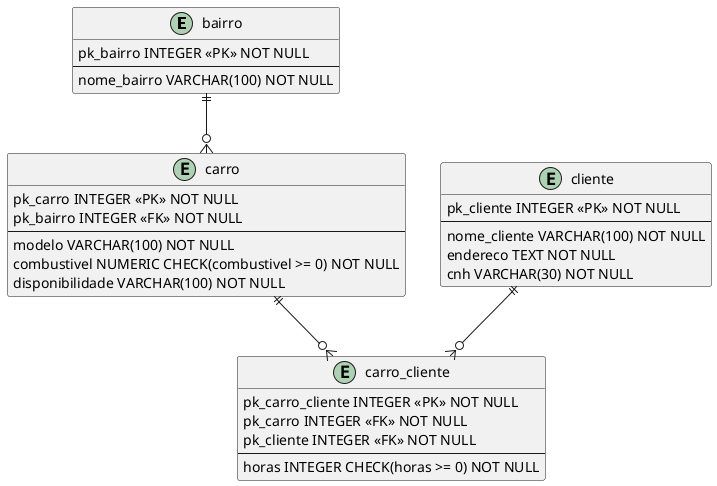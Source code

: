 @startuml Carros

entity bairro{
    pk_bairro INTEGER <<PK>> NOT NULL
    --
    nome_bairro VARCHAR(100) NOT NULL
}

entity carro{
    pk_carro INTEGER <<PK>> NOT NULL
    pk_bairro INTEGER <<FK>> NOT NULL
    --
    modelo VARCHAR(100) NOT NULL
    combustivel NUMERIC CHECK(combustivel >= 0) NOT NULL
    disponibilidade VARCHAR(100) NOT NULL
}

entity cliente{
    pk_cliente INTEGER <<PK>> NOT NULL
    --
    nome_cliente VARCHAR(100) NOT NULL
    endereco TEXT NOT NULL
    cnh VARCHAR(30) NOT NULL
}

entity carro_cliente{
    pk_carro_cliente INTEGER <<PK>> NOT NULL
    pk_carro INTEGER <<FK>> NOT NULL
    pk_cliente INTEGER <<FK>> NOT NULL
    --
    horas INTEGER CHECK(horas >= 0) NOT NULL
}

cliente ||--o{ carro_cliente
carro ||--o{ carro_cliente
bairro ||--o{ carro

@enduml